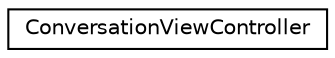 digraph G
{
  edge [fontname="Helvetica",fontsize="10",labelfontname="Helvetica",labelfontsize="10"];
  node [fontname="Helvetica",fontsize="10",shape=record];
  rankdir="LR";
  Node1 [label="ConversationViewController",height=0.2,width=0.4,color="black", fillcolor="white", style="filled",URL="$interface_conversation_view_controller.html"];
}
